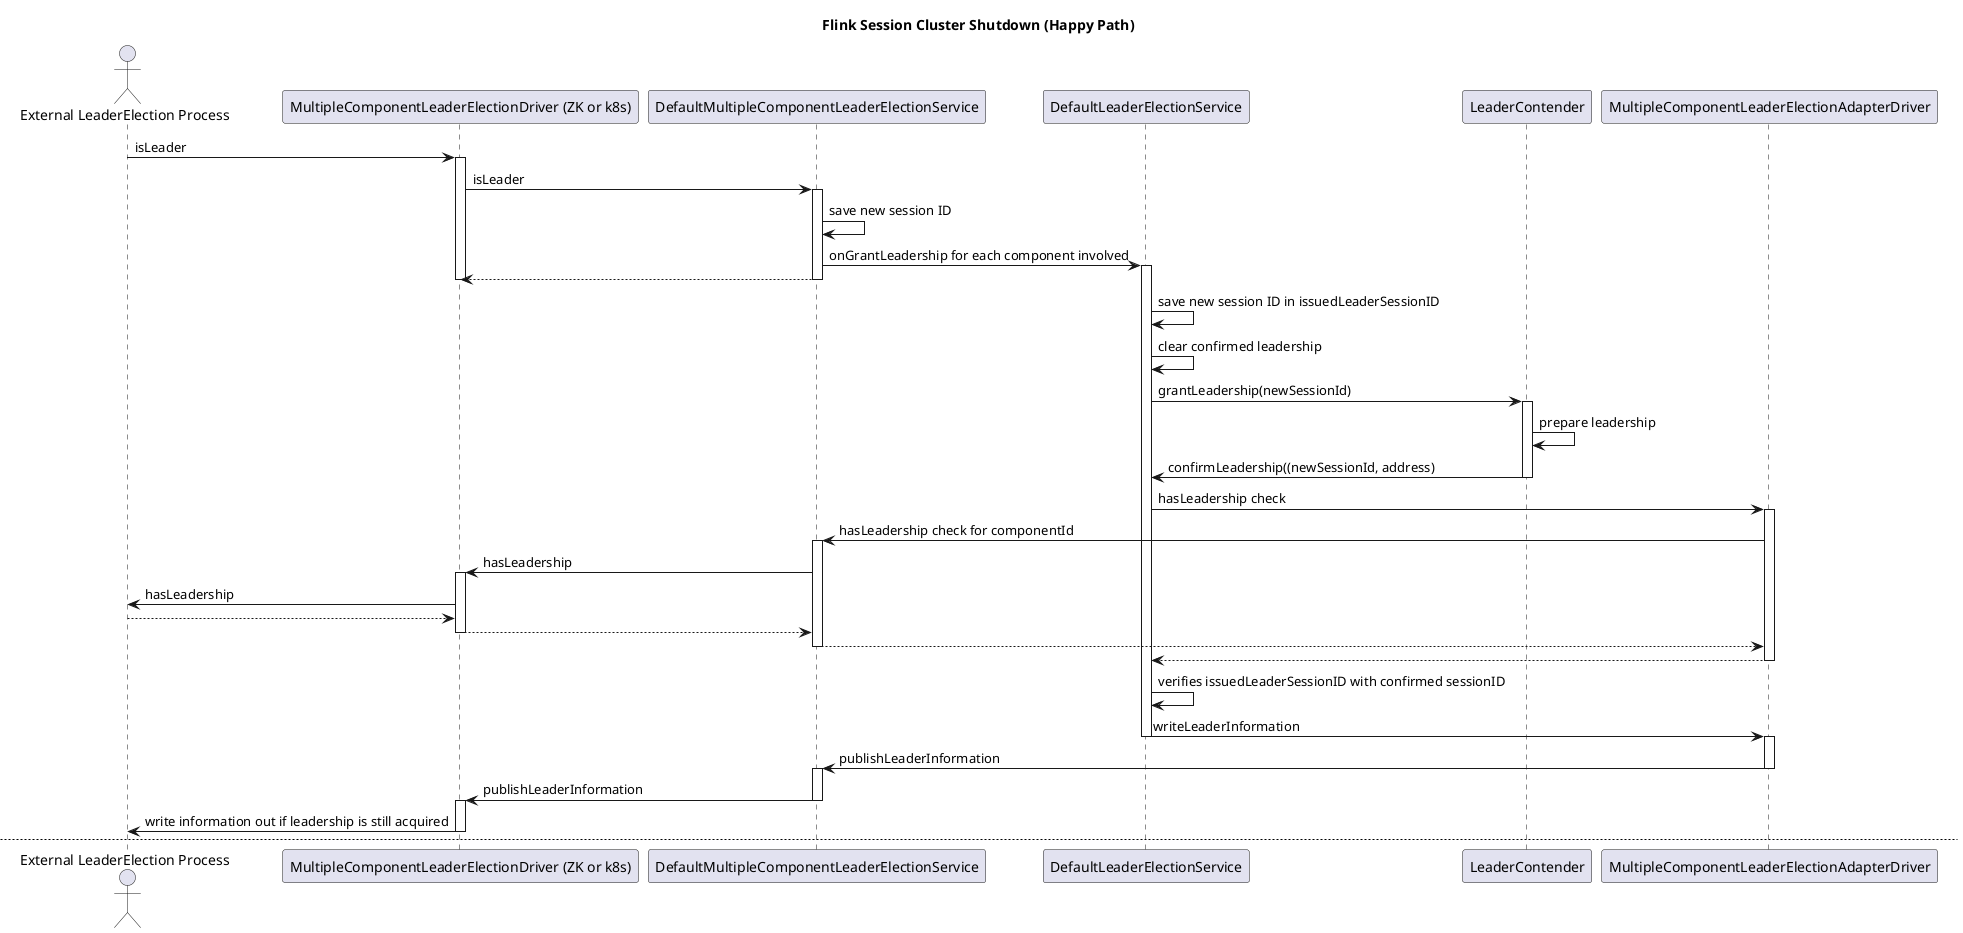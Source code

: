 @startuml

title Flink Session Cluster Shutdown (Happy Path)

actor "External LeaderElection Process" as LL

participant "MultipleComponentLeaderElectionDriver (ZK or k8s)" as MCLED
participant DefaultMultipleComponentLeaderElectionService as MCLES
participant DefaultLeaderElectionService as LES
participant LeaderContender as LC
participant MultipleComponentLeaderElectionAdapterDriver as LED

LL -> MCLED : isLeader
activate MCLED
    MCLED -> MCLES : isLeader
    activate MCLES
        MCLES -> MCLES : save new session ID
        MCLES -> LES : onGrantLeadership for each component involved
    activate LES
        MCLES --> MCLED
    deactivate MCLES
deactivate MCLED
        LES -> LES : save new session ID in issuedLeaderSessionID
        LES -> LES : clear confirmed leadership
        LES -> LC : grantLeadership(newSessionId)
        activate LC
            LC -> LC : prepare leadership
            LC -> LES : confirmLeadership((newSessionId, address)
        deactivate LC
        LES -> LED : hasLeadership check
        activate LED
            LED -> MCLES : hasLeadership check for componentId
            activate MCLES
                MCLES -> MCLED : hasLeadership
                activate MCLED
                    MCLED -> LL : hasLeadership
                    LL --> MCLED
                    MCLED --> MCLES
                deactivate MCLED
                MCLES --> LED
            deactivate MCLES
            LED --> LES
        deactivate LED
        LES -> LES : verifies issuedLeaderSessionID with confirmed sessionID
        LES -> LED : writeLeaderInformation
    deactivate LES
    activate LED
        LED -> MCLES : publishLeaderInformation
    deactivate LED
    activate MCLES
        MCLES -> MCLED : publishLeaderInformation
    deactivate MCLES
    activate MCLED
        MCLED -> LL : write information out if leadership is still acquired
    deactivate MCLED
deactivate MCLED

newpage

LL -> MCLED : notify leader change
activate MCLED
    MCLED -> LES : onLeaderInformationChange(LeaderInformation)
deactivate MCLED
activate LES
    LES -> LES : check if confirmed leadership information is available
    alt confirmed leadership acquired
        LES -> LED : write confirmed leader information out
        activate LED
            LED -> MCLES : publishLeaderInformation
        deactivate LED
        activate MCLES
            MCLES -> MCLED : publishLeaderInformation
        deactivate MCLES
        activate MCLED
            MCLED -> LL : write information out if leadership is still acquired
        deactivate MCLED
    end
deactivate LES

@enduml
